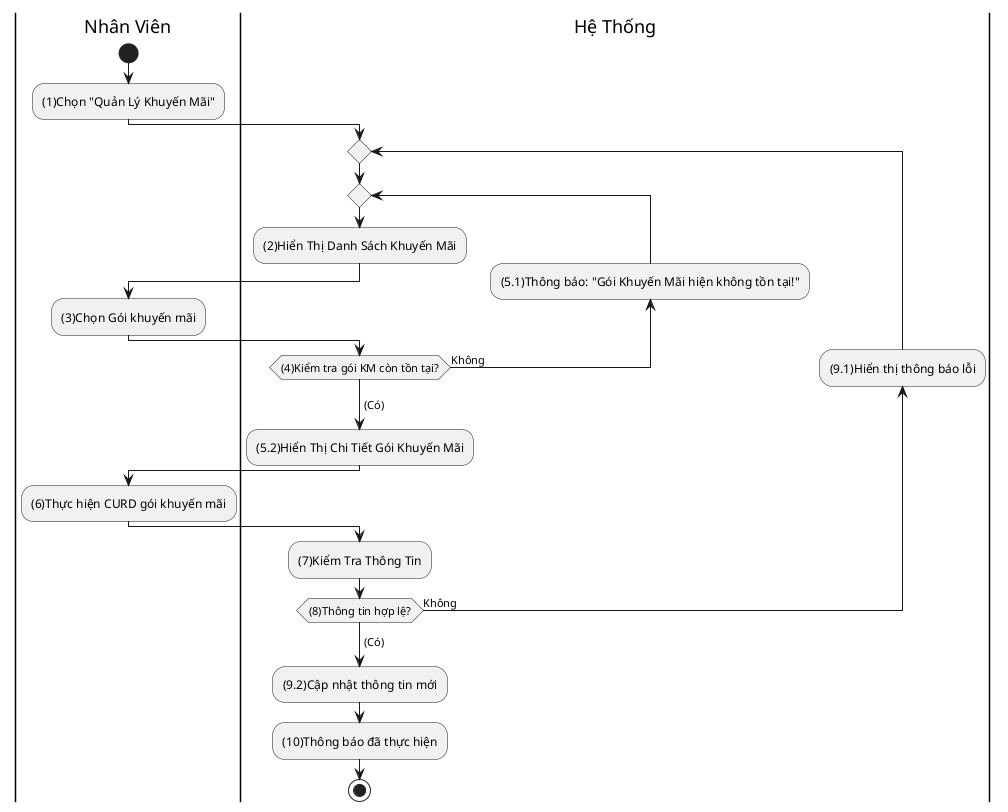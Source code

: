 @startuml
|Nhân Viên|
start
:(1)Chọn "Quản Lý Khuyến Mãi";
|Hệ Thống|
repeat 
  repeat
    :(2)Hiển Thị Danh Sách Khuyến Mãi;
    |Nhân Viên|
    :(3)Chọn Gói khuyến mãi;
    |Hệ Thống|
  backward :(5.1)Thông báo: "Gói Khuyến Mãi hiện không tồn tại!";
  repeat while ((4)Kiểm tra gói KM còn tồn tại?) is (Không)
  -> (Có);
  :(5.2)Hiển Thị Chi Tiết Gói Khuyến Mãi;
  |Nhân Viên|
  :(6)Thực hiện CURD gói khuyến mãi;
  |Hệ Thống|
  :(7)Kiểm Tra Thông Tin;
backward :(9.1)Hiển thị thông báo lỗi;
repeat while ((8)Thông tin hợp lệ?) is (Không)
-> (Có);
  :(9.2)Cập nhật thông tin mới;
  :(10)Thông báo đã thực hiện;
stop
@enduml